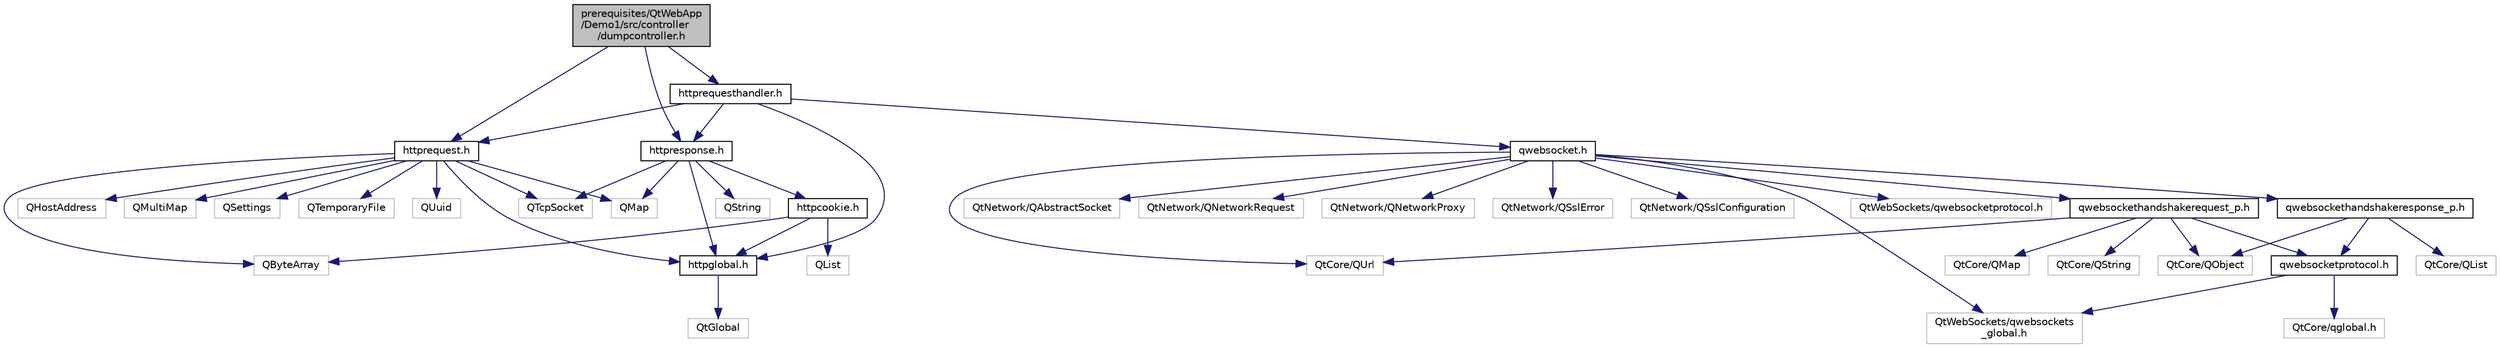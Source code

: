 digraph "prerequisites/QtWebApp/Demo1/src/controller/dumpcontroller.h"
{
  edge [fontname="Helvetica",fontsize="10",labelfontname="Helvetica",labelfontsize="10"];
  node [fontname="Helvetica",fontsize="10",shape=record];
  Node0 [label="prerequisites/QtWebApp\l/Demo1/src/controller\l/dumpcontroller.h",height=0.2,width=0.4,color="black", fillcolor="grey75", style="filled", fontcolor="black"];
  Node0 -> Node1 [color="midnightblue",fontsize="10",style="solid",fontname="Helvetica"];
  Node1 [label="httprequest.h",height=0.2,width=0.4,color="black", fillcolor="white", style="filled",URL="$httprequest_8h.html"];
  Node1 -> Node2 [color="midnightblue",fontsize="10",style="solid",fontname="Helvetica"];
  Node2 [label="QByteArray",height=0.2,width=0.4,color="grey75", fillcolor="white", style="filled"];
  Node1 -> Node3 [color="midnightblue",fontsize="10",style="solid",fontname="Helvetica"];
  Node3 [label="QHostAddress",height=0.2,width=0.4,color="grey75", fillcolor="white", style="filled"];
  Node1 -> Node4 [color="midnightblue",fontsize="10",style="solid",fontname="Helvetica"];
  Node4 [label="QTcpSocket",height=0.2,width=0.4,color="grey75", fillcolor="white", style="filled"];
  Node1 -> Node5 [color="midnightblue",fontsize="10",style="solid",fontname="Helvetica"];
  Node5 [label="QMap",height=0.2,width=0.4,color="grey75", fillcolor="white", style="filled"];
  Node1 -> Node6 [color="midnightblue",fontsize="10",style="solid",fontname="Helvetica"];
  Node6 [label="QMultiMap",height=0.2,width=0.4,color="grey75", fillcolor="white", style="filled"];
  Node1 -> Node7 [color="midnightblue",fontsize="10",style="solid",fontname="Helvetica"];
  Node7 [label="QSettings",height=0.2,width=0.4,color="grey75", fillcolor="white", style="filled"];
  Node1 -> Node8 [color="midnightblue",fontsize="10",style="solid",fontname="Helvetica"];
  Node8 [label="QTemporaryFile",height=0.2,width=0.4,color="grey75", fillcolor="white", style="filled"];
  Node1 -> Node9 [color="midnightblue",fontsize="10",style="solid",fontname="Helvetica"];
  Node9 [label="QUuid",height=0.2,width=0.4,color="grey75", fillcolor="white", style="filled"];
  Node1 -> Node10 [color="midnightblue",fontsize="10",style="solid",fontname="Helvetica"];
  Node10 [label="httpglobal.h",height=0.2,width=0.4,color="black", fillcolor="white", style="filled",URL="$httpglobal_8h.html"];
  Node10 -> Node11 [color="midnightblue",fontsize="10",style="solid",fontname="Helvetica"];
  Node11 [label="QtGlobal",height=0.2,width=0.4,color="grey75", fillcolor="white", style="filled"];
  Node0 -> Node12 [color="midnightblue",fontsize="10",style="solid",fontname="Helvetica"];
  Node12 [label="httpresponse.h",height=0.2,width=0.4,color="black", fillcolor="white", style="filled",URL="$httpresponse_8h.html"];
  Node12 -> Node5 [color="midnightblue",fontsize="10",style="solid",fontname="Helvetica"];
  Node12 -> Node13 [color="midnightblue",fontsize="10",style="solid",fontname="Helvetica"];
  Node13 [label="QString",height=0.2,width=0.4,color="grey75", fillcolor="white", style="filled"];
  Node12 -> Node4 [color="midnightblue",fontsize="10",style="solid",fontname="Helvetica"];
  Node12 -> Node10 [color="midnightblue",fontsize="10",style="solid",fontname="Helvetica"];
  Node12 -> Node14 [color="midnightblue",fontsize="10",style="solid",fontname="Helvetica"];
  Node14 [label="httpcookie.h",height=0.2,width=0.4,color="black", fillcolor="white", style="filled",URL="$httpcookie_8h.html"];
  Node14 -> Node15 [color="midnightblue",fontsize="10",style="solid",fontname="Helvetica"];
  Node15 [label="QList",height=0.2,width=0.4,color="grey75", fillcolor="white", style="filled"];
  Node14 -> Node2 [color="midnightblue",fontsize="10",style="solid",fontname="Helvetica"];
  Node14 -> Node10 [color="midnightblue",fontsize="10",style="solid",fontname="Helvetica"];
  Node0 -> Node16 [color="midnightblue",fontsize="10",style="solid",fontname="Helvetica"];
  Node16 [label="httprequesthandler.h",height=0.2,width=0.4,color="black", fillcolor="white", style="filled",URL="$httprequesthandler_8h.html"];
  Node16 -> Node10 [color="midnightblue",fontsize="10",style="solid",fontname="Helvetica"];
  Node16 -> Node1 [color="midnightblue",fontsize="10",style="solid",fontname="Helvetica"];
  Node16 -> Node12 [color="midnightblue",fontsize="10",style="solid",fontname="Helvetica"];
  Node16 -> Node17 [color="midnightblue",fontsize="10",style="solid",fontname="Helvetica"];
  Node17 [label="qwebsocket.h",height=0.2,width=0.4,color="black", fillcolor="white", style="filled",URL="$qwebsocket_8h_source.html"];
  Node17 -> Node18 [color="midnightblue",fontsize="10",style="solid",fontname="Helvetica"];
  Node18 [label="QtCore/QUrl",height=0.2,width=0.4,color="grey75", fillcolor="white", style="filled"];
  Node17 -> Node19 [color="midnightblue",fontsize="10",style="solid",fontname="Helvetica"];
  Node19 [label="QtNetwork/QAbstractSocket",height=0.2,width=0.4,color="grey75", fillcolor="white", style="filled"];
  Node17 -> Node20 [color="midnightblue",fontsize="10",style="solid",fontname="Helvetica"];
  Node20 [label="QtNetwork/QNetworkRequest",height=0.2,width=0.4,color="grey75", fillcolor="white", style="filled"];
  Node17 -> Node21 [color="midnightblue",fontsize="10",style="solid",fontname="Helvetica"];
  Node21 [label="QtNetwork/QNetworkProxy",height=0.2,width=0.4,color="grey75", fillcolor="white", style="filled"];
  Node17 -> Node22 [color="midnightblue",fontsize="10",style="solid",fontname="Helvetica"];
  Node22 [label="QtNetwork/QSslError",height=0.2,width=0.4,color="grey75", fillcolor="white", style="filled"];
  Node17 -> Node23 [color="midnightblue",fontsize="10",style="solid",fontname="Helvetica"];
  Node23 [label="QtNetwork/QSslConfiguration",height=0.2,width=0.4,color="grey75", fillcolor="white", style="filled"];
  Node17 -> Node24 [color="midnightblue",fontsize="10",style="solid",fontname="Helvetica"];
  Node24 [label="QtWebSockets/qwebsockets\l_global.h",height=0.2,width=0.4,color="grey75", fillcolor="white", style="filled"];
  Node17 -> Node25 [color="midnightblue",fontsize="10",style="solid",fontname="Helvetica"];
  Node25 [label="QtWebSockets/qwebsocketprotocol.h",height=0.2,width=0.4,color="grey75", fillcolor="white", style="filled"];
  Node17 -> Node26 [color="midnightblue",fontsize="10",style="solid",fontname="Helvetica"];
  Node26 [label="qwebsockethandshakerequest_p.h",height=0.2,width=0.4,color="black", fillcolor="white", style="filled",URL="$qwebsockethandshakerequest__p_8h_source.html"];
  Node26 -> Node27 [color="midnightblue",fontsize="10",style="solid",fontname="Helvetica"];
  Node27 [label="QtCore/QObject",height=0.2,width=0.4,color="grey75", fillcolor="white", style="filled"];
  Node26 -> Node28 [color="midnightblue",fontsize="10",style="solid",fontname="Helvetica"];
  Node28 [label="QtCore/QMap",height=0.2,width=0.4,color="grey75", fillcolor="white", style="filled"];
  Node26 -> Node29 [color="midnightblue",fontsize="10",style="solid",fontname="Helvetica"];
  Node29 [label="QtCore/QString",height=0.2,width=0.4,color="grey75", fillcolor="white", style="filled"];
  Node26 -> Node18 [color="midnightblue",fontsize="10",style="solid",fontname="Helvetica"];
  Node26 -> Node30 [color="midnightblue",fontsize="10",style="solid",fontname="Helvetica"];
  Node30 [label="qwebsocketprotocol.h",height=0.2,width=0.4,color="black", fillcolor="white", style="filled",URL="$qwebsocketprotocol_8h_source.html"];
  Node30 -> Node31 [color="midnightblue",fontsize="10",style="solid",fontname="Helvetica"];
  Node31 [label="QtCore/qglobal.h",height=0.2,width=0.4,color="grey75", fillcolor="white", style="filled"];
  Node30 -> Node24 [color="midnightblue",fontsize="10",style="solid",fontname="Helvetica"];
  Node17 -> Node32 [color="midnightblue",fontsize="10",style="solid",fontname="Helvetica"];
  Node32 [label="qwebsockethandshakeresponse_p.h",height=0.2,width=0.4,color="black", fillcolor="white", style="filled",URL="$qwebsockethandshakeresponse__p_8h_source.html"];
  Node32 -> Node27 [color="midnightblue",fontsize="10",style="solid",fontname="Helvetica"];
  Node32 -> Node33 [color="midnightblue",fontsize="10",style="solid",fontname="Helvetica"];
  Node33 [label="QtCore/QList",height=0.2,width=0.4,color="grey75", fillcolor="white", style="filled"];
  Node32 -> Node30 [color="midnightblue",fontsize="10",style="solid",fontname="Helvetica"];
}
